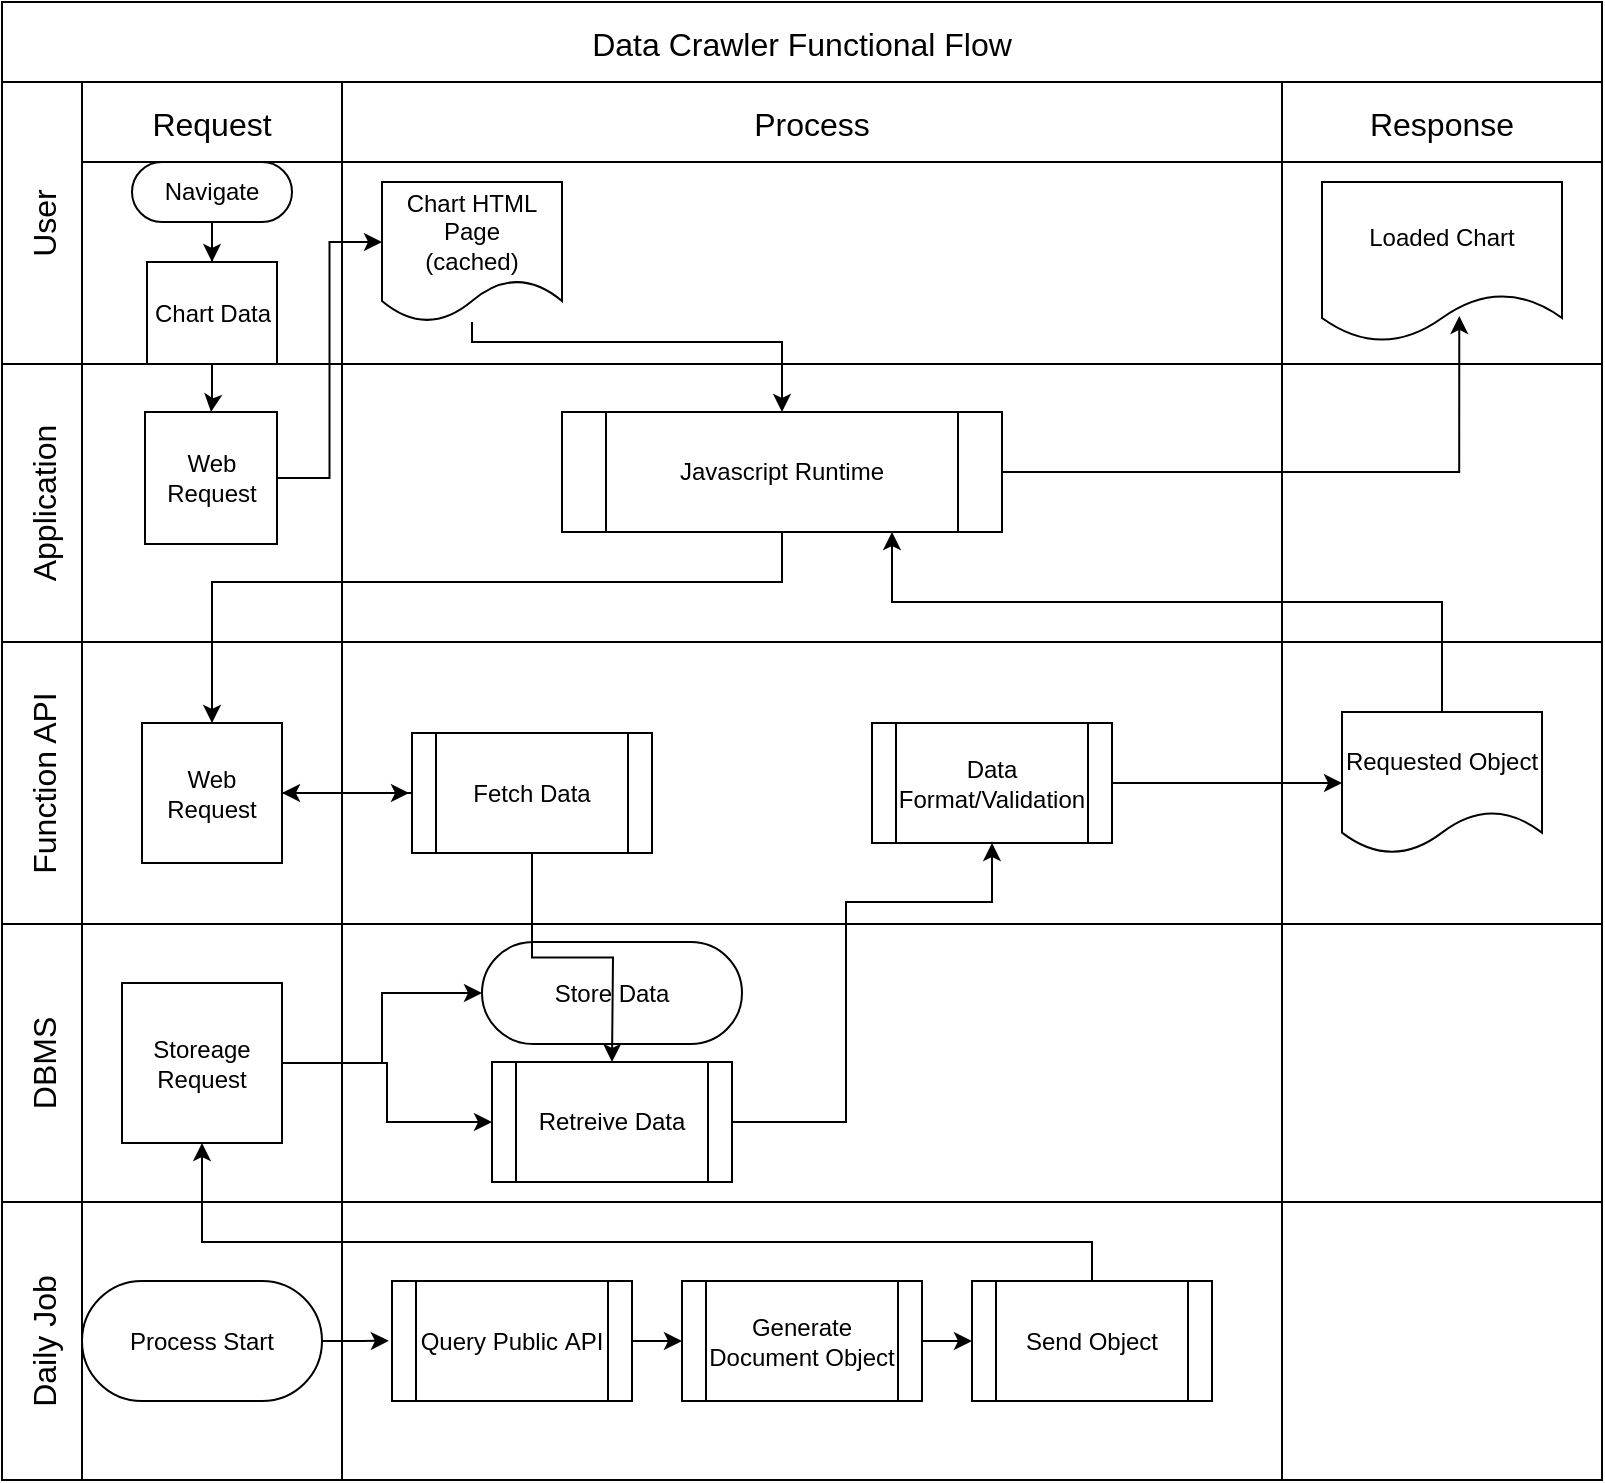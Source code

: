 <mxfile version="23.0.2" type="device">
  <diagram id="kgpKYQtTHZ0yAKxKKP6v" name="Page-1">
    <mxGraphModel dx="928" dy="553" grid="1" gridSize="10" guides="1" tooltips="1" connect="1" arrows="1" fold="1" page="1" pageScale="1" pageWidth="850" pageHeight="1100" math="0" shadow="0">
      <root>
        <mxCell id="0" />
        <mxCell id="1" parent="0" />
        <mxCell id="ZkFuUZtb0_luq82C1llx-32" value="Data Crawler Functional Flow" style="shape=table;childLayout=tableLayout;startSize=40;collapsible=0;recursiveResize=0;expand=0;fontSize=16;rowLines=1;fixedRows=0;columnLines=1;" vertex="1" parent="1">
          <mxGeometry x="25" y="20" width="800" height="739" as="geometry" />
        </mxCell>
        <mxCell id="ZkFuUZtb0_luq82C1llx-33" value="User" style="shape=tableRow;horizontal=0;swimlaneHead=0;swimlaneBody=0;top=0;left=0;strokeColor=inherit;bottom=0;right=0;dropTarget=0;fontStyle=0;fillColor=none;points=[[0,0.5],[1,0.5]];portConstraint=eastwest;startSize=40;collapsible=0;recursiveResize=0;expand=0;fontSize=16;" vertex="1" parent="ZkFuUZtb0_luq82C1llx-32">
          <mxGeometry y="40" width="800" height="141" as="geometry" />
        </mxCell>
        <mxCell id="ZkFuUZtb0_luq82C1llx-34" value="Request" style="swimlane;swimlaneHead=0;swimlaneBody=0;fontStyle=0;strokeColor=inherit;connectable=0;fillColor=none;startSize=40;collapsible=0;recursiveResize=0;expand=0;fontSize=16;" vertex="1" parent="ZkFuUZtb0_luq82C1llx-33">
          <mxGeometry x="40" width="130" height="141" as="geometry">
            <mxRectangle width="130" height="141" as="alternateBounds" />
          </mxGeometry>
        </mxCell>
        <mxCell id="ZkFuUZtb0_luq82C1llx-50" value="Navigate" style="rounded=1;whiteSpace=wrap;html=1;arcSize=50;" vertex="1" parent="ZkFuUZtb0_luq82C1llx-34">
          <mxGeometry x="25" y="40" width="80" height="30" as="geometry" />
        </mxCell>
        <mxCell id="ZkFuUZtb0_luq82C1llx-51" value="Chart Data" style="rounded=0;whiteSpace=wrap;html=1;" vertex="1" parent="ZkFuUZtb0_luq82C1llx-34">
          <mxGeometry x="32.5" y="90" width="65" height="51" as="geometry" />
        </mxCell>
        <mxCell id="ZkFuUZtb0_luq82C1llx-83" value="" style="edgeStyle=orthogonalEdgeStyle;rounded=0;orthogonalLoop=1;jettySize=auto;html=1;entryX=0.5;entryY=0;entryDx=0;entryDy=0;" edge="1" parent="ZkFuUZtb0_luq82C1llx-34" source="ZkFuUZtb0_luq82C1llx-50" target="ZkFuUZtb0_luq82C1llx-51">
          <mxGeometry relative="1" as="geometry" />
        </mxCell>
        <mxCell id="ZkFuUZtb0_luq82C1llx-35" value="Process" style="swimlane;swimlaneHead=0;swimlaneBody=0;fontStyle=0;strokeColor=inherit;connectable=0;fillColor=none;startSize=40;collapsible=0;recursiveResize=0;expand=0;fontSize=16;" vertex="1" parent="ZkFuUZtb0_luq82C1llx-33">
          <mxGeometry x="170" width="470" height="141" as="geometry">
            <mxRectangle width="470" height="141" as="alternateBounds" />
          </mxGeometry>
        </mxCell>
        <mxCell id="ZkFuUZtb0_luq82C1llx-54" value="Chart HTML Page&lt;br&gt;(cached)" style="shape=document;whiteSpace=wrap;html=1;boundedLbl=1;" vertex="1" parent="ZkFuUZtb0_luq82C1llx-35">
          <mxGeometry x="20" y="50" width="90" height="70" as="geometry" />
        </mxCell>
        <mxCell id="ZkFuUZtb0_luq82C1llx-36" value="Response" style="swimlane;swimlaneHead=0;swimlaneBody=0;fontStyle=0;strokeColor=inherit;connectable=0;fillColor=none;startSize=40;collapsible=0;recursiveResize=0;expand=0;fontSize=16;" vertex="1" parent="ZkFuUZtb0_luq82C1llx-33">
          <mxGeometry x="640" width="160" height="141" as="geometry">
            <mxRectangle width="160" height="141" as="alternateBounds" />
          </mxGeometry>
        </mxCell>
        <mxCell id="ZkFuUZtb0_luq82C1llx-93" value="Loaded Chart" style="shape=document;whiteSpace=wrap;html=1;boundedLbl=1;" vertex="1" parent="ZkFuUZtb0_luq82C1llx-36">
          <mxGeometry x="20" y="50" width="120" height="80" as="geometry" />
        </mxCell>
        <mxCell id="ZkFuUZtb0_luq82C1llx-37" value="Application" style="shape=tableRow;horizontal=0;swimlaneHead=0;swimlaneBody=0;top=0;left=0;strokeColor=inherit;bottom=0;right=0;dropTarget=0;fontStyle=0;fillColor=none;points=[[0,0.5],[1,0.5]];portConstraint=eastwest;startSize=40;collapsible=0;recursiveResize=0;expand=0;fontSize=16;" vertex="1" parent="ZkFuUZtb0_luq82C1llx-32">
          <mxGeometry y="181" width="800" height="139" as="geometry" />
        </mxCell>
        <mxCell id="ZkFuUZtb0_luq82C1llx-38" value="" style="swimlane;swimlaneHead=0;swimlaneBody=0;fontStyle=0;connectable=0;strokeColor=inherit;fillColor=none;startSize=0;collapsible=0;recursiveResize=0;expand=0;fontSize=16;" vertex="1" parent="ZkFuUZtb0_luq82C1llx-37">
          <mxGeometry x="40" width="130" height="139" as="geometry">
            <mxRectangle width="130" height="139" as="alternateBounds" />
          </mxGeometry>
        </mxCell>
        <mxCell id="ZkFuUZtb0_luq82C1llx-52" value="Web Request" style="whiteSpace=wrap;html=1;aspect=fixed;" vertex="1" parent="ZkFuUZtb0_luq82C1llx-38">
          <mxGeometry x="31.5" y="24" width="66" height="66" as="geometry" />
        </mxCell>
        <mxCell id="ZkFuUZtb0_luq82C1llx-39" value="" style="swimlane;swimlaneHead=0;swimlaneBody=0;fontStyle=0;connectable=0;strokeColor=inherit;fillColor=none;startSize=0;collapsible=0;recursiveResize=0;expand=0;fontSize=16;" vertex="1" parent="ZkFuUZtb0_luq82C1llx-37">
          <mxGeometry x="170" width="470" height="139" as="geometry">
            <mxRectangle width="470" height="139" as="alternateBounds" />
          </mxGeometry>
        </mxCell>
        <mxCell id="ZkFuUZtb0_luq82C1llx-97" value="Javascript Runtime" style="shape=process;whiteSpace=wrap;html=1;backgroundOutline=1;" vertex="1" parent="ZkFuUZtb0_luq82C1llx-39">
          <mxGeometry x="110" y="24" width="220" height="60" as="geometry" />
        </mxCell>
        <mxCell id="ZkFuUZtb0_luq82C1llx-40" value="" style="swimlane;swimlaneHead=0;swimlaneBody=0;fontStyle=0;connectable=0;strokeColor=inherit;fillColor=none;startSize=0;collapsible=0;recursiveResize=0;expand=0;fontSize=16;" vertex="1" parent="ZkFuUZtb0_luq82C1llx-37">
          <mxGeometry x="640" width="160" height="139" as="geometry">
            <mxRectangle width="160" height="139" as="alternateBounds" />
          </mxGeometry>
        </mxCell>
        <mxCell id="ZkFuUZtb0_luq82C1llx-41" value="Function API" style="shape=tableRow;horizontal=0;swimlaneHead=0;swimlaneBody=0;top=0;left=0;strokeColor=inherit;bottom=0;right=0;dropTarget=0;fontStyle=0;fillColor=none;points=[[0,0.5],[1,0.5]];portConstraint=eastwest;startSize=40;collapsible=0;recursiveResize=0;expand=0;fontSize=16;" vertex="1" parent="ZkFuUZtb0_luq82C1llx-32">
          <mxGeometry y="320" width="800" height="141" as="geometry" />
        </mxCell>
        <mxCell id="ZkFuUZtb0_luq82C1llx-42" value="" style="swimlane;swimlaneHead=0;swimlaneBody=0;fontStyle=0;connectable=0;strokeColor=inherit;fillColor=none;startSize=0;collapsible=0;recursiveResize=0;expand=0;fontSize=16;" vertex="1" parent="ZkFuUZtb0_luq82C1llx-41">
          <mxGeometry x="40" width="130" height="141" as="geometry">
            <mxRectangle width="130" height="141" as="alternateBounds" />
          </mxGeometry>
        </mxCell>
        <mxCell id="ZkFuUZtb0_luq82C1llx-55" value="Web Request" style="whiteSpace=wrap;html=1;aspect=fixed;" vertex="1" parent="ZkFuUZtb0_luq82C1llx-42">
          <mxGeometry x="30" y="40.5" width="70" height="70" as="geometry" />
        </mxCell>
        <mxCell id="ZkFuUZtb0_luq82C1llx-43" value="" style="swimlane;swimlaneHead=0;swimlaneBody=0;fontStyle=0;connectable=0;strokeColor=inherit;fillColor=none;startSize=0;collapsible=0;recursiveResize=0;expand=0;fontSize=16;" vertex="1" parent="ZkFuUZtb0_luq82C1llx-41">
          <mxGeometry x="170" width="470" height="141" as="geometry">
            <mxRectangle width="470" height="141" as="alternateBounds" />
          </mxGeometry>
        </mxCell>
        <mxCell id="ZkFuUZtb0_luq82C1llx-99" value="Fetch Data" style="shape=process;whiteSpace=wrap;html=1;backgroundOutline=1;" vertex="1" parent="ZkFuUZtb0_luq82C1llx-43">
          <mxGeometry x="35" y="45.5" width="120" height="60" as="geometry" />
        </mxCell>
        <mxCell id="ZkFuUZtb0_luq82C1llx-106" value="Data Format/Validation" style="shape=process;whiteSpace=wrap;html=1;backgroundOutline=1;" vertex="1" parent="ZkFuUZtb0_luq82C1llx-43">
          <mxGeometry x="265" y="40.5" width="120" height="60" as="geometry" />
        </mxCell>
        <mxCell id="ZkFuUZtb0_luq82C1llx-44" value="" style="swimlane;swimlaneHead=0;swimlaneBody=0;fontStyle=0;connectable=0;strokeColor=inherit;fillColor=none;startSize=0;collapsible=0;recursiveResize=0;expand=0;fontSize=16;" vertex="1" parent="ZkFuUZtb0_luq82C1llx-41">
          <mxGeometry x="640" width="160" height="141" as="geometry">
            <mxRectangle width="160" height="141" as="alternateBounds" />
          </mxGeometry>
        </mxCell>
        <mxCell id="ZkFuUZtb0_luq82C1llx-105" value="Requested Object&lt;br&gt;" style="shape=document;whiteSpace=wrap;html=1;boundedLbl=1;" vertex="1" parent="ZkFuUZtb0_luq82C1llx-44">
          <mxGeometry x="30" y="35.06" width="100" height="70.88" as="geometry" />
        </mxCell>
        <mxCell id="ZkFuUZtb0_luq82C1llx-88" value="" style="edgeStyle=orthogonalEdgeStyle;rounded=0;orthogonalLoop=1;jettySize=auto;html=1;" edge="1" parent="ZkFuUZtb0_luq82C1llx-41" source="ZkFuUZtb0_luq82C1llx-55">
          <mxGeometry relative="1" as="geometry">
            <mxPoint x="203.5" y="75.5" as="targetPoint" />
          </mxGeometry>
        </mxCell>
        <mxCell id="ZkFuUZtb0_luq82C1llx-100" value="" style="edgeStyle=orthogonalEdgeStyle;rounded=0;orthogonalLoop=1;jettySize=auto;html=1;exitX=0;exitY=0.5;exitDx=0;exitDy=0;" edge="1" parent="ZkFuUZtb0_luq82C1llx-41" source="ZkFuUZtb0_luq82C1llx-99" target="ZkFuUZtb0_luq82C1llx-55">
          <mxGeometry relative="1" as="geometry" />
        </mxCell>
        <mxCell id="ZkFuUZtb0_luq82C1llx-107" value="" style="edgeStyle=orthogonalEdgeStyle;rounded=0;orthogonalLoop=1;jettySize=auto;html=1;" edge="1" parent="ZkFuUZtb0_luq82C1llx-41" source="ZkFuUZtb0_luq82C1llx-106" target="ZkFuUZtb0_luq82C1llx-105">
          <mxGeometry relative="1" as="geometry" />
        </mxCell>
        <mxCell id="ZkFuUZtb0_luq82C1llx-45" value="DBMS" style="shape=tableRow;horizontal=0;swimlaneHead=0;swimlaneBody=0;top=0;left=0;strokeColor=inherit;bottom=0;right=0;dropTarget=0;fontStyle=0;fillColor=none;points=[[0,0.5],[1,0.5]];portConstraint=eastwest;startSize=40;collapsible=0;recursiveResize=0;expand=0;fontSize=16;" vertex="1" parent="ZkFuUZtb0_luq82C1llx-32">
          <mxGeometry y="461" width="800" height="139" as="geometry" />
        </mxCell>
        <mxCell id="ZkFuUZtb0_luq82C1llx-46" style="swimlane;swimlaneHead=0;swimlaneBody=0;fontStyle=0;connectable=0;strokeColor=inherit;fillColor=none;startSize=0;collapsible=0;recursiveResize=0;expand=0;fontSize=16;" vertex="1" parent="ZkFuUZtb0_luq82C1llx-45">
          <mxGeometry x="40" width="130" height="139" as="geometry">
            <mxRectangle width="130" height="139" as="alternateBounds" />
          </mxGeometry>
        </mxCell>
        <mxCell id="ZkFuUZtb0_luq82C1llx-75" value="Storeage Request" style="whiteSpace=wrap;html=1;aspect=fixed;" vertex="1" parent="ZkFuUZtb0_luq82C1llx-46">
          <mxGeometry x="20" y="29.5" width="80" height="80" as="geometry" />
        </mxCell>
        <mxCell id="ZkFuUZtb0_luq82C1llx-47" value="" style="swimlane;swimlaneHead=0;swimlaneBody=0;fontStyle=0;connectable=0;strokeColor=inherit;fillColor=none;startSize=0;collapsible=0;recursiveResize=0;expand=0;fontSize=16;" vertex="1" parent="ZkFuUZtb0_luq82C1llx-45">
          <mxGeometry x="170" width="470" height="139" as="geometry">
            <mxRectangle width="470" height="139" as="alternateBounds" />
          </mxGeometry>
        </mxCell>
        <mxCell id="ZkFuUZtb0_luq82C1llx-72" value="Store Data&lt;br&gt;" style="rounded=1;whiteSpace=wrap;html=1;arcSize=50;" vertex="1" parent="ZkFuUZtb0_luq82C1llx-47">
          <mxGeometry x="70" y="9" width="130" height="51" as="geometry" />
        </mxCell>
        <mxCell id="ZkFuUZtb0_luq82C1llx-101" value="Retreive Data" style="shape=process;whiteSpace=wrap;html=1;backgroundOutline=1;" vertex="1" parent="ZkFuUZtb0_luq82C1llx-47">
          <mxGeometry x="75" y="69" width="120" height="60" as="geometry" />
        </mxCell>
        <mxCell id="ZkFuUZtb0_luq82C1llx-48" style="swimlane;swimlaneHead=0;swimlaneBody=0;fontStyle=0;connectable=0;strokeColor=inherit;fillColor=none;startSize=0;collapsible=0;recursiveResize=0;expand=0;fontSize=16;" vertex="1" parent="ZkFuUZtb0_luq82C1llx-45">
          <mxGeometry x="640" width="160" height="139" as="geometry">
            <mxRectangle width="160" height="139" as="alternateBounds" />
          </mxGeometry>
        </mxCell>
        <mxCell id="ZkFuUZtb0_luq82C1llx-76" value="" style="edgeStyle=orthogonalEdgeStyle;rounded=0;orthogonalLoop=1;jettySize=auto;html=1;entryX=0;entryY=0.5;entryDx=0;entryDy=0;" edge="1" parent="ZkFuUZtb0_luq82C1llx-45" source="ZkFuUZtb0_luq82C1llx-75" target="ZkFuUZtb0_luq82C1llx-72">
          <mxGeometry relative="1" as="geometry" />
        </mxCell>
        <mxCell id="ZkFuUZtb0_luq82C1llx-77" value="" style="edgeStyle=orthogonalEdgeStyle;rounded=0;orthogonalLoop=1;jettySize=auto;html=1;entryX=0;entryY=0.5;entryDx=0;entryDy=0;" edge="1" parent="ZkFuUZtb0_luq82C1llx-45" source="ZkFuUZtb0_luq82C1llx-75" target="ZkFuUZtb0_luq82C1llx-101">
          <mxGeometry relative="1" as="geometry">
            <mxPoint x="230" y="99" as="targetPoint" />
          </mxGeometry>
        </mxCell>
        <mxCell id="ZkFuUZtb0_luq82C1llx-68" value="Daily Job" style="shape=tableRow;horizontal=0;swimlaneHead=0;swimlaneBody=0;top=0;left=0;strokeColor=inherit;bottom=0;right=0;dropTarget=0;fontStyle=0;fillColor=none;points=[[0,0.5],[1,0.5]];portConstraint=eastwest;startSize=40;collapsible=0;recursiveResize=0;expand=0;fontSize=16;" vertex="1" parent="ZkFuUZtb0_luq82C1llx-32">
          <mxGeometry y="600" width="800" height="139" as="geometry" />
        </mxCell>
        <mxCell id="ZkFuUZtb0_luq82C1llx-69" style="swimlane;swimlaneHead=0;swimlaneBody=0;fontStyle=0;connectable=0;strokeColor=inherit;fillColor=none;startSize=0;collapsible=0;recursiveResize=0;expand=0;fontSize=16;" vertex="1" parent="ZkFuUZtb0_luq82C1llx-68">
          <mxGeometry x="40" width="130" height="139" as="geometry">
            <mxRectangle width="130" height="139" as="alternateBounds" />
          </mxGeometry>
        </mxCell>
        <mxCell id="ZkFuUZtb0_luq82C1llx-58" value="Process Start" style="rounded=1;whiteSpace=wrap;html=1;imageHeight=24;imageWidth=24;arcSize=50;" vertex="1" parent="ZkFuUZtb0_luq82C1llx-69">
          <mxGeometry y="39.5" width="120" height="60" as="geometry" />
        </mxCell>
        <mxCell id="ZkFuUZtb0_luq82C1llx-70" style="swimlane;swimlaneHead=0;swimlaneBody=0;fontStyle=0;connectable=0;strokeColor=inherit;fillColor=none;startSize=0;collapsible=0;recursiveResize=0;expand=0;fontSize=16;" vertex="1" parent="ZkFuUZtb0_luq82C1llx-68">
          <mxGeometry x="170" width="470" height="139" as="geometry">
            <mxRectangle width="470" height="139" as="alternateBounds" />
          </mxGeometry>
        </mxCell>
        <mxCell id="ZkFuUZtb0_luq82C1llx-79" value="" style="edgeStyle=orthogonalEdgeStyle;rounded=0;orthogonalLoop=1;jettySize=auto;html=1;exitX=1;exitY=0.5;exitDx=0;exitDy=0;entryX=0;entryY=0.5;entryDx=0;entryDy=0;" edge="1" parent="ZkFuUZtb0_luq82C1llx-70" source="ZkFuUZtb0_luq82C1llx-102" target="ZkFuUZtb0_luq82C1llx-103">
          <mxGeometry relative="1" as="geometry">
            <mxPoint x="140" y="69.538" as="sourcePoint" />
            <mxPoint x="170" y="69.538" as="targetPoint" />
          </mxGeometry>
        </mxCell>
        <mxCell id="ZkFuUZtb0_luq82C1llx-80" value="" style="edgeStyle=orthogonalEdgeStyle;rounded=0;orthogonalLoop=1;jettySize=auto;html=1;exitX=1;exitY=0.5;exitDx=0;exitDy=0;entryX=0;entryY=0.5;entryDx=0;entryDy=0;" edge="1" parent="ZkFuUZtb0_luq82C1llx-70" source="ZkFuUZtb0_luq82C1llx-103" target="ZkFuUZtb0_luq82C1llx-104">
          <mxGeometry relative="1" as="geometry">
            <mxPoint x="290" y="69.538" as="sourcePoint" />
            <mxPoint x="310" y="69.5" as="targetPoint" />
          </mxGeometry>
        </mxCell>
        <mxCell id="ZkFuUZtb0_luq82C1llx-102" value="Query Public&amp;nbsp;API" style="shape=process;whiteSpace=wrap;html=1;backgroundOutline=1;" vertex="1" parent="ZkFuUZtb0_luq82C1llx-70">
          <mxGeometry x="25" y="39.5" width="120" height="60" as="geometry" />
        </mxCell>
        <mxCell id="ZkFuUZtb0_luq82C1llx-103" value="Generate Document Object" style="shape=process;whiteSpace=wrap;html=1;backgroundOutline=1;" vertex="1" parent="ZkFuUZtb0_luq82C1llx-70">
          <mxGeometry x="170" y="39.5" width="120" height="60" as="geometry" />
        </mxCell>
        <mxCell id="ZkFuUZtb0_luq82C1llx-104" value="Send Object&lt;br&gt;" style="shape=process;whiteSpace=wrap;html=1;backgroundOutline=1;" vertex="1" parent="ZkFuUZtb0_luq82C1llx-70">
          <mxGeometry x="315" y="39.5" width="120" height="60" as="geometry" />
        </mxCell>
        <mxCell id="ZkFuUZtb0_luq82C1llx-71" style="swimlane;swimlaneHead=0;swimlaneBody=0;fontStyle=0;connectable=0;strokeColor=inherit;fillColor=none;startSize=0;collapsible=0;recursiveResize=0;expand=0;fontSize=16;" vertex="1" parent="ZkFuUZtb0_luq82C1llx-68">
          <mxGeometry x="640" width="160" height="139" as="geometry">
            <mxRectangle width="160" height="139" as="alternateBounds" />
          </mxGeometry>
        </mxCell>
        <mxCell id="ZkFuUZtb0_luq82C1llx-78" value="" style="edgeStyle=orthogonalEdgeStyle;rounded=0;orthogonalLoop=1;jettySize=auto;html=1;entryX=-0.013;entryY=0.498;entryDx=0;entryDy=0;entryPerimeter=0;" edge="1" parent="ZkFuUZtb0_luq82C1llx-68" source="ZkFuUZtb0_luq82C1llx-58" target="ZkFuUZtb0_luq82C1llx-102">
          <mxGeometry relative="1" as="geometry">
            <mxPoint x="190" y="69.538" as="targetPoint" />
          </mxGeometry>
        </mxCell>
        <mxCell id="ZkFuUZtb0_luq82C1llx-84" value="" style="edgeStyle=orthogonalEdgeStyle;rounded=0;orthogonalLoop=1;jettySize=auto;html=1;entryX=0;entryY=0.429;entryDx=0;entryDy=0;entryPerimeter=0;" edge="1" parent="ZkFuUZtb0_luq82C1llx-32" source="ZkFuUZtb0_luq82C1llx-52" target="ZkFuUZtb0_luq82C1llx-54">
          <mxGeometry relative="1" as="geometry" />
        </mxCell>
        <mxCell id="ZkFuUZtb0_luq82C1llx-85" value="" style="edgeStyle=orthogonalEdgeStyle;rounded=0;orthogonalLoop=1;jettySize=auto;html=1;entryX=0.5;entryY=0;entryDx=0;entryDy=0;" edge="1" parent="ZkFuUZtb0_luq82C1llx-32" source="ZkFuUZtb0_luq82C1llx-54" target="ZkFuUZtb0_luq82C1llx-97">
          <mxGeometry relative="1" as="geometry">
            <Array as="points">
              <mxPoint x="235" y="170" />
              <mxPoint x="390" y="170" />
            </Array>
          </mxGeometry>
        </mxCell>
        <mxCell id="ZkFuUZtb0_luq82C1llx-87" value="" style="edgeStyle=orthogonalEdgeStyle;rounded=0;orthogonalLoop=1;jettySize=auto;html=1;entryX=0.5;entryY=0;entryDx=0;entryDy=0;exitX=0.5;exitY=1;exitDx=0;exitDy=0;" edge="1" parent="ZkFuUZtb0_luq82C1llx-32" source="ZkFuUZtb0_luq82C1llx-97" target="ZkFuUZtb0_luq82C1llx-55">
          <mxGeometry relative="1" as="geometry">
            <mxPoint x="235" y="271" as="sourcePoint" />
            <Array as="points">
              <mxPoint x="390" y="290" />
              <mxPoint x="105" y="290" />
            </Array>
          </mxGeometry>
        </mxCell>
        <mxCell id="ZkFuUZtb0_luq82C1llx-89" value="" style="edgeStyle=orthogonalEdgeStyle;rounded=0;orthogonalLoop=1;jettySize=auto;html=1;exitX=0.5;exitY=1;exitDx=0;exitDy=0;" edge="1" parent="ZkFuUZtb0_luq82C1llx-32" source="ZkFuUZtb0_luq82C1llx-99">
          <mxGeometry relative="1" as="geometry">
            <mxPoint x="263.538" y="425.5" as="sourcePoint" />
            <mxPoint x="305" y="530" as="targetPoint" />
          </mxGeometry>
        </mxCell>
        <mxCell id="ZkFuUZtb0_luq82C1llx-91" style="edgeStyle=orthogonalEdgeStyle;rounded=0;orthogonalLoop=1;jettySize=auto;html=1;entryX=0.5;entryY=1;entryDx=0;entryDy=0;exitX=1;exitY=0.5;exitDx=0;exitDy=0;" edge="1" parent="ZkFuUZtb0_luq82C1llx-32" source="ZkFuUZtb0_luq82C1llx-101" target="ZkFuUZtb0_luq82C1llx-106">
          <mxGeometry relative="1" as="geometry">
            <mxPoint x="380" y="560" as="sourcePoint" />
            <mxPoint x="711.52" y="429.26" as="targetPoint" />
            <Array as="points">
              <mxPoint x="422" y="560" />
              <mxPoint x="422" y="450" />
              <mxPoint x="495" y="450" />
            </Array>
          </mxGeometry>
        </mxCell>
        <mxCell id="ZkFuUZtb0_luq82C1llx-94" style="edgeStyle=orthogonalEdgeStyle;rounded=0;orthogonalLoop=1;jettySize=auto;html=1;entryX=0.75;entryY=1;entryDx=0;entryDy=0;exitX=0.5;exitY=0;exitDx=0;exitDy=0;" edge="1" parent="ZkFuUZtb0_luq82C1llx-32" source="ZkFuUZtb0_luq82C1llx-105" target="ZkFuUZtb0_luq82C1llx-97">
          <mxGeometry relative="1" as="geometry">
            <mxPoint x="710" y="345.5" as="sourcePoint" />
            <mxPoint x="710" y="279.5" as="targetPoint" />
            <Array as="points">
              <mxPoint x="720" y="300" />
              <mxPoint x="445" y="300" />
            </Array>
          </mxGeometry>
        </mxCell>
        <mxCell id="ZkFuUZtb0_luq82C1llx-96" style="edgeStyle=orthogonalEdgeStyle;rounded=0;orthogonalLoop=1;jettySize=auto;html=1;entryX=0.5;entryY=1;entryDx=0;entryDy=0;exitX=0.5;exitY=0;exitDx=0;exitDy=0;" edge="1" parent="ZkFuUZtb0_luq82C1llx-32" source="ZkFuUZtb0_luq82C1llx-104" target="ZkFuUZtb0_luq82C1llx-75">
          <mxGeometry relative="1" as="geometry">
            <mxPoint x="540" y="639.5" as="sourcePoint" />
            <Array as="points">
              <mxPoint x="545" y="620" />
              <mxPoint x="100" y="620" />
            </Array>
          </mxGeometry>
        </mxCell>
        <mxCell id="ZkFuUZtb0_luq82C1llx-109" style="edgeStyle=orthogonalEdgeStyle;rounded=0;orthogonalLoop=1;jettySize=auto;html=1;entryX=0.572;entryY=0.837;entryDx=0;entryDy=0;entryPerimeter=0;" edge="1" parent="ZkFuUZtb0_luq82C1llx-32" source="ZkFuUZtb0_luq82C1llx-97" target="ZkFuUZtb0_luq82C1llx-93">
          <mxGeometry relative="1" as="geometry" />
        </mxCell>
        <mxCell id="ZkFuUZtb0_luq82C1llx-111" value="" style="edgeStyle=orthogonalEdgeStyle;rounded=0;orthogonalLoop=1;jettySize=auto;html=1;" edge="1" parent="ZkFuUZtb0_luq82C1llx-32" source="ZkFuUZtb0_luq82C1llx-51" target="ZkFuUZtb0_luq82C1llx-52">
          <mxGeometry relative="1" as="geometry" />
        </mxCell>
      </root>
    </mxGraphModel>
  </diagram>
</mxfile>
